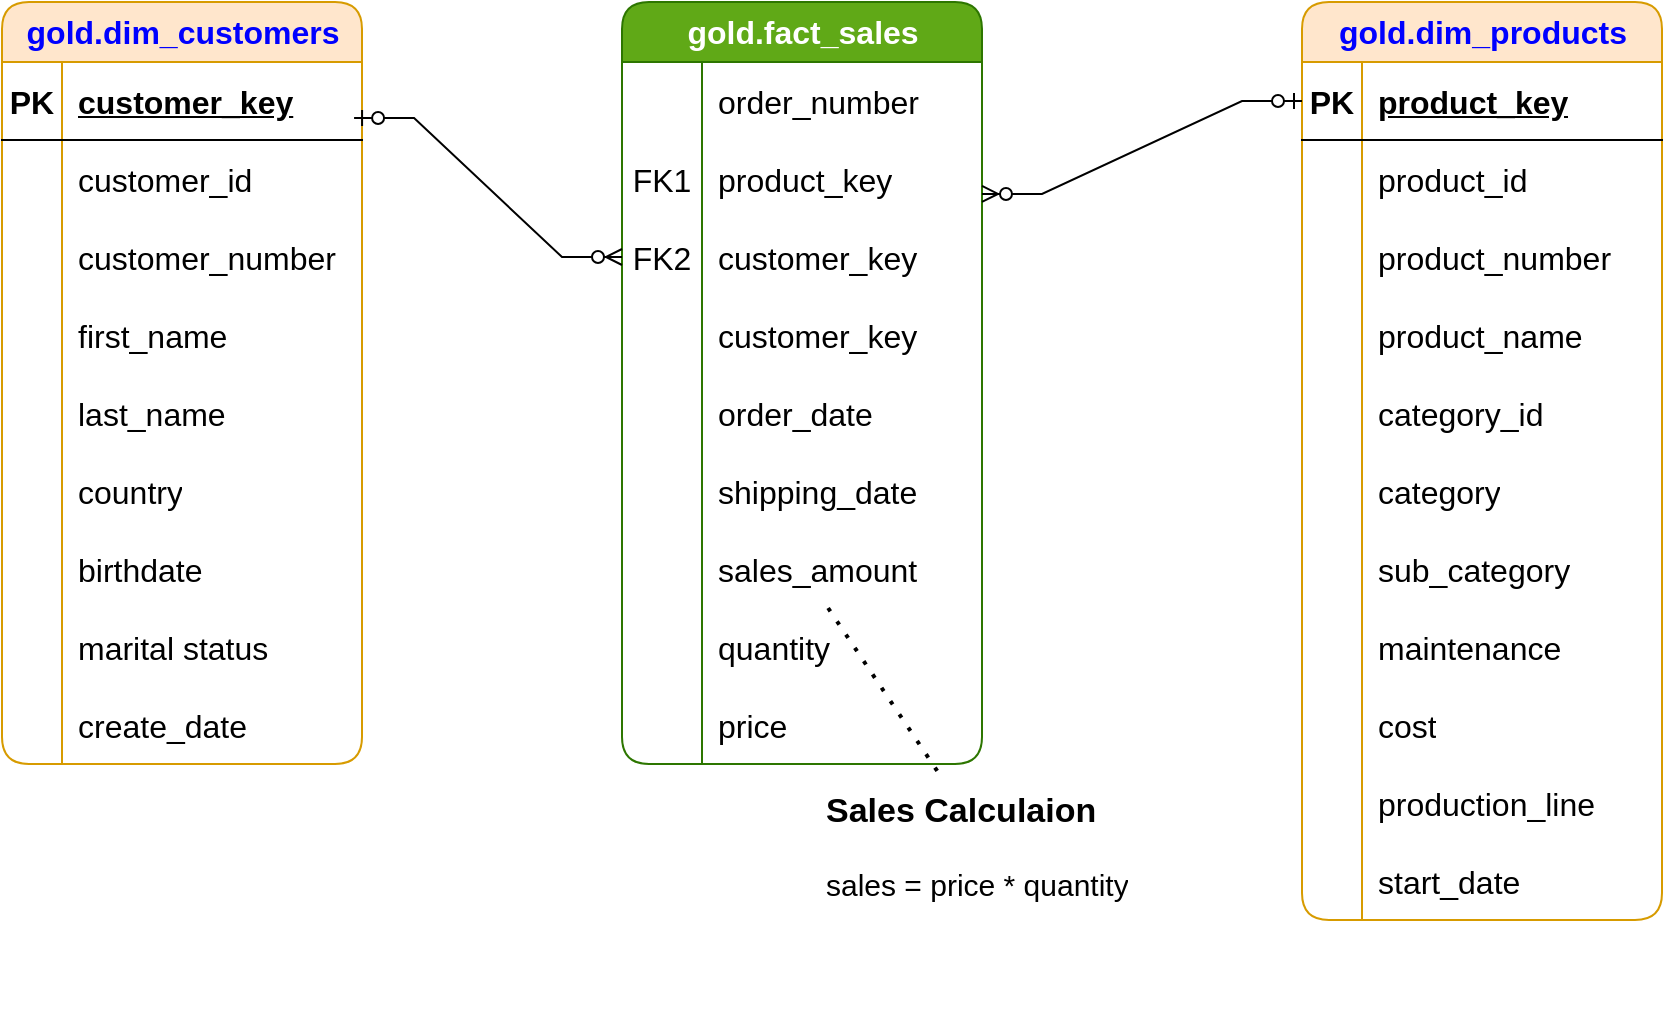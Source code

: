 <mxfile version="24.7.17">
  <diagram name="Page-1" id="Z0a0wZlxuQmyk2_ezJnD">
    <mxGraphModel dx="864" dy="482" grid="1" gridSize="10" guides="1" tooltips="1" connect="1" arrows="1" fold="1" page="1" pageScale="1" pageWidth="1169" pageHeight="827" math="0" shadow="0">
      <root>
        <mxCell id="0" />
        <mxCell id="1" parent="0" />
        <mxCell id="tkZwfNP_b2C0_n41fEuX-5" value="gold.dim_customers" style="shape=table;startSize=30;container=1;collapsible=1;childLayout=tableLayout;fixedRows=1;rowLines=0;fontStyle=1;align=center;resizeLast=1;html=1;rounded=1;fillColor=#ffe6cc;strokeColor=#d79b00;fontSize=16;fontColor=#0000FF;" vertex="1" parent="1">
          <mxGeometry x="60" y="33" width="180" height="381" as="geometry" />
        </mxCell>
        <mxCell id="tkZwfNP_b2C0_n41fEuX-6" value="" style="shape=tableRow;horizontal=0;startSize=0;swimlaneHead=0;swimlaneBody=0;fillColor=none;collapsible=0;dropTarget=0;points=[[0,0.5],[1,0.5]];portConstraint=eastwest;top=0;left=0;right=0;bottom=1;fontSize=16;" vertex="1" parent="tkZwfNP_b2C0_n41fEuX-5">
          <mxGeometry y="30" width="180" height="39" as="geometry" />
        </mxCell>
        <mxCell id="tkZwfNP_b2C0_n41fEuX-7" value="PK" style="shape=partialRectangle;connectable=0;fillColor=none;top=0;left=0;bottom=0;right=0;fontStyle=1;overflow=hidden;whiteSpace=wrap;html=1;fontSize=16;" vertex="1" parent="tkZwfNP_b2C0_n41fEuX-6">
          <mxGeometry width="30" height="39" as="geometry">
            <mxRectangle width="30" height="39" as="alternateBounds" />
          </mxGeometry>
        </mxCell>
        <mxCell id="tkZwfNP_b2C0_n41fEuX-8" value="customer_key" style="shape=partialRectangle;connectable=0;fillColor=none;top=0;left=0;bottom=0;right=0;align=left;spacingLeft=6;fontStyle=5;overflow=hidden;whiteSpace=wrap;html=1;fontSize=16;" vertex="1" parent="tkZwfNP_b2C0_n41fEuX-6">
          <mxGeometry x="30" width="150" height="39" as="geometry">
            <mxRectangle width="150" height="39" as="alternateBounds" />
          </mxGeometry>
        </mxCell>
        <mxCell id="tkZwfNP_b2C0_n41fEuX-9" value="" style="shape=tableRow;horizontal=0;startSize=0;swimlaneHead=0;swimlaneBody=0;fillColor=none;collapsible=0;dropTarget=0;points=[[0,0.5],[1,0.5]];portConstraint=eastwest;top=0;left=0;right=0;bottom=0;fontSize=16;" vertex="1" parent="tkZwfNP_b2C0_n41fEuX-5">
          <mxGeometry y="69" width="180" height="39" as="geometry" />
        </mxCell>
        <mxCell id="tkZwfNP_b2C0_n41fEuX-10" value="" style="shape=partialRectangle;connectable=0;fillColor=none;top=0;left=0;bottom=0;right=0;editable=1;overflow=hidden;whiteSpace=wrap;html=1;fontSize=16;" vertex="1" parent="tkZwfNP_b2C0_n41fEuX-9">
          <mxGeometry width="30" height="39" as="geometry">
            <mxRectangle width="30" height="39" as="alternateBounds" />
          </mxGeometry>
        </mxCell>
        <mxCell id="tkZwfNP_b2C0_n41fEuX-11" value="customer_id" style="shape=partialRectangle;connectable=0;fillColor=none;top=0;left=0;bottom=0;right=0;align=left;spacingLeft=6;overflow=hidden;whiteSpace=wrap;html=1;fontSize=16;" vertex="1" parent="tkZwfNP_b2C0_n41fEuX-9">
          <mxGeometry x="30" width="150" height="39" as="geometry">
            <mxRectangle width="150" height="39" as="alternateBounds" />
          </mxGeometry>
        </mxCell>
        <mxCell id="tkZwfNP_b2C0_n41fEuX-12" value="" style="shape=tableRow;horizontal=0;startSize=0;swimlaneHead=0;swimlaneBody=0;fillColor=none;collapsible=0;dropTarget=0;points=[[0,0.5],[1,0.5]];portConstraint=eastwest;top=0;left=0;right=0;bottom=0;fontSize=16;" vertex="1" parent="tkZwfNP_b2C0_n41fEuX-5">
          <mxGeometry y="108" width="180" height="39" as="geometry" />
        </mxCell>
        <mxCell id="tkZwfNP_b2C0_n41fEuX-13" value="" style="shape=partialRectangle;connectable=0;fillColor=none;top=0;left=0;bottom=0;right=0;editable=1;overflow=hidden;whiteSpace=wrap;html=1;fontSize=16;" vertex="1" parent="tkZwfNP_b2C0_n41fEuX-12">
          <mxGeometry width="30" height="39" as="geometry">
            <mxRectangle width="30" height="39" as="alternateBounds" />
          </mxGeometry>
        </mxCell>
        <mxCell id="tkZwfNP_b2C0_n41fEuX-14" value="customer_number" style="shape=partialRectangle;connectable=0;fillColor=none;top=0;left=0;bottom=0;right=0;align=left;spacingLeft=6;overflow=hidden;whiteSpace=wrap;html=1;fontSize=16;" vertex="1" parent="tkZwfNP_b2C0_n41fEuX-12">
          <mxGeometry x="30" width="150" height="39" as="geometry">
            <mxRectangle width="150" height="39" as="alternateBounds" />
          </mxGeometry>
        </mxCell>
        <mxCell id="tkZwfNP_b2C0_n41fEuX-15" value="" style="shape=tableRow;horizontal=0;startSize=0;swimlaneHead=0;swimlaneBody=0;fillColor=none;collapsible=0;dropTarget=0;points=[[0,0.5],[1,0.5]];portConstraint=eastwest;top=0;left=0;right=0;bottom=0;fontSize=16;" vertex="1" parent="tkZwfNP_b2C0_n41fEuX-5">
          <mxGeometry y="147" width="180" height="39" as="geometry" />
        </mxCell>
        <mxCell id="tkZwfNP_b2C0_n41fEuX-16" value="" style="shape=partialRectangle;connectable=0;fillColor=none;top=0;left=0;bottom=0;right=0;editable=1;overflow=hidden;whiteSpace=wrap;html=1;fontSize=16;" vertex="1" parent="tkZwfNP_b2C0_n41fEuX-15">
          <mxGeometry width="30" height="39" as="geometry">
            <mxRectangle width="30" height="39" as="alternateBounds" />
          </mxGeometry>
        </mxCell>
        <mxCell id="tkZwfNP_b2C0_n41fEuX-17" value="first_name" style="shape=partialRectangle;connectable=0;fillColor=none;top=0;left=0;bottom=0;right=0;align=left;spacingLeft=6;overflow=hidden;whiteSpace=wrap;html=1;fontSize=16;" vertex="1" parent="tkZwfNP_b2C0_n41fEuX-15">
          <mxGeometry x="30" width="150" height="39" as="geometry">
            <mxRectangle width="150" height="39" as="alternateBounds" />
          </mxGeometry>
        </mxCell>
        <mxCell id="tkZwfNP_b2C0_n41fEuX-18" value="" style="shape=tableRow;horizontal=0;startSize=0;swimlaneHead=0;swimlaneBody=0;fillColor=none;collapsible=0;dropTarget=0;points=[[0,0.5],[1,0.5]];portConstraint=eastwest;top=0;left=0;right=0;bottom=0;fontSize=16;" vertex="1" parent="tkZwfNP_b2C0_n41fEuX-5">
          <mxGeometry y="186" width="180" height="39" as="geometry" />
        </mxCell>
        <mxCell id="tkZwfNP_b2C0_n41fEuX-19" value="" style="shape=partialRectangle;connectable=0;fillColor=none;top=0;left=0;bottom=0;right=0;editable=1;overflow=hidden;whiteSpace=wrap;html=1;fontSize=16;" vertex="1" parent="tkZwfNP_b2C0_n41fEuX-18">
          <mxGeometry width="30" height="39" as="geometry">
            <mxRectangle width="30" height="39" as="alternateBounds" />
          </mxGeometry>
        </mxCell>
        <mxCell id="tkZwfNP_b2C0_n41fEuX-20" value="last_name" style="shape=partialRectangle;connectable=0;fillColor=none;top=0;left=0;bottom=0;right=0;align=left;spacingLeft=6;overflow=hidden;whiteSpace=wrap;html=1;fontSize=16;" vertex="1" parent="tkZwfNP_b2C0_n41fEuX-18">
          <mxGeometry x="30" width="150" height="39" as="geometry">
            <mxRectangle width="150" height="39" as="alternateBounds" />
          </mxGeometry>
        </mxCell>
        <mxCell id="tkZwfNP_b2C0_n41fEuX-21" value="" style="shape=tableRow;horizontal=0;startSize=0;swimlaneHead=0;swimlaneBody=0;fillColor=none;collapsible=0;dropTarget=0;points=[[0,0.5],[1,0.5]];portConstraint=eastwest;top=0;left=0;right=0;bottom=0;fontSize=16;" vertex="1" parent="tkZwfNP_b2C0_n41fEuX-5">
          <mxGeometry y="225" width="180" height="39" as="geometry" />
        </mxCell>
        <mxCell id="tkZwfNP_b2C0_n41fEuX-22" value="" style="shape=partialRectangle;connectable=0;fillColor=none;top=0;left=0;bottom=0;right=0;editable=1;overflow=hidden;whiteSpace=wrap;html=1;fontSize=16;" vertex="1" parent="tkZwfNP_b2C0_n41fEuX-21">
          <mxGeometry width="30" height="39" as="geometry">
            <mxRectangle width="30" height="39" as="alternateBounds" />
          </mxGeometry>
        </mxCell>
        <mxCell id="tkZwfNP_b2C0_n41fEuX-23" value="country" style="shape=partialRectangle;connectable=0;fillColor=none;top=0;left=0;bottom=0;right=0;align=left;spacingLeft=6;overflow=hidden;whiteSpace=wrap;html=1;fontSize=16;" vertex="1" parent="tkZwfNP_b2C0_n41fEuX-21">
          <mxGeometry x="30" width="150" height="39" as="geometry">
            <mxRectangle width="150" height="39" as="alternateBounds" />
          </mxGeometry>
        </mxCell>
        <mxCell id="tkZwfNP_b2C0_n41fEuX-24" value="" style="shape=tableRow;horizontal=0;startSize=0;swimlaneHead=0;swimlaneBody=0;fillColor=none;collapsible=0;dropTarget=0;points=[[0,0.5],[1,0.5]];portConstraint=eastwest;top=0;left=0;right=0;bottom=0;fontSize=16;" vertex="1" parent="tkZwfNP_b2C0_n41fEuX-5">
          <mxGeometry y="264" width="180" height="39" as="geometry" />
        </mxCell>
        <mxCell id="tkZwfNP_b2C0_n41fEuX-25" value="" style="shape=partialRectangle;connectable=0;fillColor=none;top=0;left=0;bottom=0;right=0;editable=1;overflow=hidden;whiteSpace=wrap;html=1;fontSize=16;" vertex="1" parent="tkZwfNP_b2C0_n41fEuX-24">
          <mxGeometry width="30" height="39" as="geometry">
            <mxRectangle width="30" height="39" as="alternateBounds" />
          </mxGeometry>
        </mxCell>
        <mxCell id="tkZwfNP_b2C0_n41fEuX-26" value="birthdate" style="shape=partialRectangle;connectable=0;fillColor=none;top=0;left=0;bottom=0;right=0;align=left;spacingLeft=6;overflow=hidden;whiteSpace=wrap;html=1;fontSize=16;" vertex="1" parent="tkZwfNP_b2C0_n41fEuX-24">
          <mxGeometry x="30" width="150" height="39" as="geometry">
            <mxRectangle width="150" height="39" as="alternateBounds" />
          </mxGeometry>
        </mxCell>
        <mxCell id="tkZwfNP_b2C0_n41fEuX-27" value="" style="shape=tableRow;horizontal=0;startSize=0;swimlaneHead=0;swimlaneBody=0;fillColor=none;collapsible=0;dropTarget=0;points=[[0,0.5],[1,0.5]];portConstraint=eastwest;top=0;left=0;right=0;bottom=0;fontSize=16;" vertex="1" parent="tkZwfNP_b2C0_n41fEuX-5">
          <mxGeometry y="303" width="180" height="39" as="geometry" />
        </mxCell>
        <mxCell id="tkZwfNP_b2C0_n41fEuX-28" value="" style="shape=partialRectangle;connectable=0;fillColor=none;top=0;left=0;bottom=0;right=0;editable=1;overflow=hidden;whiteSpace=wrap;html=1;fontSize=16;" vertex="1" parent="tkZwfNP_b2C0_n41fEuX-27">
          <mxGeometry width="30" height="39" as="geometry">
            <mxRectangle width="30" height="39" as="alternateBounds" />
          </mxGeometry>
        </mxCell>
        <mxCell id="tkZwfNP_b2C0_n41fEuX-29" value="marital status" style="shape=partialRectangle;connectable=0;fillColor=none;top=0;left=0;bottom=0;right=0;align=left;spacingLeft=6;overflow=hidden;whiteSpace=wrap;html=1;fontSize=16;" vertex="1" parent="tkZwfNP_b2C0_n41fEuX-27">
          <mxGeometry x="30" width="150" height="39" as="geometry">
            <mxRectangle width="150" height="39" as="alternateBounds" />
          </mxGeometry>
        </mxCell>
        <mxCell id="tkZwfNP_b2C0_n41fEuX-30" value="" style="shape=tableRow;horizontal=0;startSize=0;swimlaneHead=0;swimlaneBody=0;fillColor=none;collapsible=0;dropTarget=0;points=[[0,0.5],[1,0.5]];portConstraint=eastwest;top=0;left=0;right=0;bottom=0;fontSize=16;" vertex="1" parent="tkZwfNP_b2C0_n41fEuX-5">
          <mxGeometry y="342" width="180" height="39" as="geometry" />
        </mxCell>
        <mxCell id="tkZwfNP_b2C0_n41fEuX-31" value="" style="shape=partialRectangle;connectable=0;fillColor=none;top=0;left=0;bottom=0;right=0;editable=1;overflow=hidden;whiteSpace=wrap;html=1;fontSize=16;" vertex="1" parent="tkZwfNP_b2C0_n41fEuX-30">
          <mxGeometry width="30" height="39" as="geometry">
            <mxRectangle width="30" height="39" as="alternateBounds" />
          </mxGeometry>
        </mxCell>
        <mxCell id="tkZwfNP_b2C0_n41fEuX-32" value="create_date" style="shape=partialRectangle;connectable=0;fillColor=none;top=0;left=0;bottom=0;right=0;align=left;spacingLeft=6;overflow=hidden;whiteSpace=wrap;html=1;fontSize=16;" vertex="1" parent="tkZwfNP_b2C0_n41fEuX-30">
          <mxGeometry x="30" width="150" height="39" as="geometry">
            <mxRectangle width="150" height="39" as="alternateBounds" />
          </mxGeometry>
        </mxCell>
        <mxCell id="tkZwfNP_b2C0_n41fEuX-33" value="gold.dim_products" style="shape=table;startSize=30;container=1;collapsible=1;childLayout=tableLayout;fixedRows=1;rowLines=0;fontStyle=1;align=center;resizeLast=1;html=1;rounded=1;fillColor=#ffe6cc;strokeColor=#d79b00;fontSize=16;fontColor=#0000FF;" vertex="1" parent="1">
          <mxGeometry x="710" y="33" width="180" height="459" as="geometry" />
        </mxCell>
        <mxCell id="tkZwfNP_b2C0_n41fEuX-34" value="" style="shape=tableRow;horizontal=0;startSize=0;swimlaneHead=0;swimlaneBody=0;fillColor=none;collapsible=0;dropTarget=0;points=[[0,0.5],[1,0.5]];portConstraint=eastwest;top=0;left=0;right=0;bottom=1;fontSize=16;" vertex="1" parent="tkZwfNP_b2C0_n41fEuX-33">
          <mxGeometry y="30" width="180" height="39" as="geometry" />
        </mxCell>
        <mxCell id="tkZwfNP_b2C0_n41fEuX-35" value="PK" style="shape=partialRectangle;connectable=0;fillColor=none;top=0;left=0;bottom=0;right=0;fontStyle=1;overflow=hidden;whiteSpace=wrap;html=1;fontSize=16;" vertex="1" parent="tkZwfNP_b2C0_n41fEuX-34">
          <mxGeometry width="30" height="39" as="geometry">
            <mxRectangle width="30" height="39" as="alternateBounds" />
          </mxGeometry>
        </mxCell>
        <mxCell id="tkZwfNP_b2C0_n41fEuX-36" value="product_key" style="shape=partialRectangle;connectable=0;fillColor=none;top=0;left=0;bottom=0;right=0;align=left;spacingLeft=6;fontStyle=5;overflow=hidden;whiteSpace=wrap;html=1;fontSize=16;" vertex="1" parent="tkZwfNP_b2C0_n41fEuX-34">
          <mxGeometry x="30" width="150" height="39" as="geometry">
            <mxRectangle width="150" height="39" as="alternateBounds" />
          </mxGeometry>
        </mxCell>
        <mxCell id="tkZwfNP_b2C0_n41fEuX-37" value="" style="shape=tableRow;horizontal=0;startSize=0;swimlaneHead=0;swimlaneBody=0;fillColor=none;collapsible=0;dropTarget=0;points=[[0,0.5],[1,0.5]];portConstraint=eastwest;top=0;left=0;right=0;bottom=0;fontSize=16;" vertex="1" parent="tkZwfNP_b2C0_n41fEuX-33">
          <mxGeometry y="69" width="180" height="39" as="geometry" />
        </mxCell>
        <mxCell id="tkZwfNP_b2C0_n41fEuX-38" value="" style="shape=partialRectangle;connectable=0;fillColor=none;top=0;left=0;bottom=0;right=0;editable=1;overflow=hidden;whiteSpace=wrap;html=1;fontSize=16;" vertex="1" parent="tkZwfNP_b2C0_n41fEuX-37">
          <mxGeometry width="30" height="39" as="geometry">
            <mxRectangle width="30" height="39" as="alternateBounds" />
          </mxGeometry>
        </mxCell>
        <mxCell id="tkZwfNP_b2C0_n41fEuX-39" value="product_id" style="shape=partialRectangle;connectable=0;fillColor=none;top=0;left=0;bottom=0;right=0;align=left;spacingLeft=6;overflow=hidden;whiteSpace=wrap;html=1;fontSize=16;" vertex="1" parent="tkZwfNP_b2C0_n41fEuX-37">
          <mxGeometry x="30" width="150" height="39" as="geometry">
            <mxRectangle width="150" height="39" as="alternateBounds" />
          </mxGeometry>
        </mxCell>
        <mxCell id="tkZwfNP_b2C0_n41fEuX-40" value="" style="shape=tableRow;horizontal=0;startSize=0;swimlaneHead=0;swimlaneBody=0;fillColor=none;collapsible=0;dropTarget=0;points=[[0,0.5],[1,0.5]];portConstraint=eastwest;top=0;left=0;right=0;bottom=0;fontSize=16;" vertex="1" parent="tkZwfNP_b2C0_n41fEuX-33">
          <mxGeometry y="108" width="180" height="39" as="geometry" />
        </mxCell>
        <mxCell id="tkZwfNP_b2C0_n41fEuX-41" value="" style="shape=partialRectangle;connectable=0;fillColor=none;top=0;left=0;bottom=0;right=0;editable=1;overflow=hidden;whiteSpace=wrap;html=1;fontSize=16;" vertex="1" parent="tkZwfNP_b2C0_n41fEuX-40">
          <mxGeometry width="30" height="39" as="geometry">
            <mxRectangle width="30" height="39" as="alternateBounds" />
          </mxGeometry>
        </mxCell>
        <mxCell id="tkZwfNP_b2C0_n41fEuX-42" value="product_number" style="shape=partialRectangle;connectable=0;fillColor=none;top=0;left=0;bottom=0;right=0;align=left;spacingLeft=6;overflow=hidden;whiteSpace=wrap;html=1;fontSize=16;" vertex="1" parent="tkZwfNP_b2C0_n41fEuX-40">
          <mxGeometry x="30" width="150" height="39" as="geometry">
            <mxRectangle width="150" height="39" as="alternateBounds" />
          </mxGeometry>
        </mxCell>
        <mxCell id="tkZwfNP_b2C0_n41fEuX-43" value="" style="shape=tableRow;horizontal=0;startSize=0;swimlaneHead=0;swimlaneBody=0;fillColor=none;collapsible=0;dropTarget=0;points=[[0,0.5],[1,0.5]];portConstraint=eastwest;top=0;left=0;right=0;bottom=0;fontSize=16;" vertex="1" parent="tkZwfNP_b2C0_n41fEuX-33">
          <mxGeometry y="147" width="180" height="39" as="geometry" />
        </mxCell>
        <mxCell id="tkZwfNP_b2C0_n41fEuX-44" value="" style="shape=partialRectangle;connectable=0;fillColor=none;top=0;left=0;bottom=0;right=0;editable=1;overflow=hidden;whiteSpace=wrap;html=1;fontSize=16;" vertex="1" parent="tkZwfNP_b2C0_n41fEuX-43">
          <mxGeometry width="30" height="39" as="geometry">
            <mxRectangle width="30" height="39" as="alternateBounds" />
          </mxGeometry>
        </mxCell>
        <mxCell id="tkZwfNP_b2C0_n41fEuX-45" value="product_name" style="shape=partialRectangle;connectable=0;fillColor=none;top=0;left=0;bottom=0;right=0;align=left;spacingLeft=6;overflow=hidden;whiteSpace=wrap;html=1;fontSize=16;" vertex="1" parent="tkZwfNP_b2C0_n41fEuX-43">
          <mxGeometry x="30" width="150" height="39" as="geometry">
            <mxRectangle width="150" height="39" as="alternateBounds" />
          </mxGeometry>
        </mxCell>
        <mxCell id="tkZwfNP_b2C0_n41fEuX-46" value="" style="shape=tableRow;horizontal=0;startSize=0;swimlaneHead=0;swimlaneBody=0;fillColor=none;collapsible=0;dropTarget=0;points=[[0,0.5],[1,0.5]];portConstraint=eastwest;top=0;left=0;right=0;bottom=0;fontSize=16;" vertex="1" parent="tkZwfNP_b2C0_n41fEuX-33">
          <mxGeometry y="186" width="180" height="39" as="geometry" />
        </mxCell>
        <mxCell id="tkZwfNP_b2C0_n41fEuX-47" value="" style="shape=partialRectangle;connectable=0;fillColor=none;top=0;left=0;bottom=0;right=0;editable=1;overflow=hidden;whiteSpace=wrap;html=1;fontSize=16;" vertex="1" parent="tkZwfNP_b2C0_n41fEuX-46">
          <mxGeometry width="30" height="39" as="geometry">
            <mxRectangle width="30" height="39" as="alternateBounds" />
          </mxGeometry>
        </mxCell>
        <mxCell id="tkZwfNP_b2C0_n41fEuX-48" value="category_id" style="shape=partialRectangle;connectable=0;fillColor=none;top=0;left=0;bottom=0;right=0;align=left;spacingLeft=6;overflow=hidden;whiteSpace=wrap;html=1;fontSize=16;" vertex="1" parent="tkZwfNP_b2C0_n41fEuX-46">
          <mxGeometry x="30" width="150" height="39" as="geometry">
            <mxRectangle width="150" height="39" as="alternateBounds" />
          </mxGeometry>
        </mxCell>
        <mxCell id="tkZwfNP_b2C0_n41fEuX-49" value="" style="shape=tableRow;horizontal=0;startSize=0;swimlaneHead=0;swimlaneBody=0;fillColor=none;collapsible=0;dropTarget=0;points=[[0,0.5],[1,0.5]];portConstraint=eastwest;top=0;left=0;right=0;bottom=0;fontSize=16;" vertex="1" parent="tkZwfNP_b2C0_n41fEuX-33">
          <mxGeometry y="225" width="180" height="39" as="geometry" />
        </mxCell>
        <mxCell id="tkZwfNP_b2C0_n41fEuX-50" value="" style="shape=partialRectangle;connectable=0;fillColor=none;top=0;left=0;bottom=0;right=0;editable=1;overflow=hidden;whiteSpace=wrap;html=1;fontSize=16;" vertex="1" parent="tkZwfNP_b2C0_n41fEuX-49">
          <mxGeometry width="30" height="39" as="geometry">
            <mxRectangle width="30" height="39" as="alternateBounds" />
          </mxGeometry>
        </mxCell>
        <mxCell id="tkZwfNP_b2C0_n41fEuX-51" value="category" style="shape=partialRectangle;connectable=0;fillColor=none;top=0;left=0;bottom=0;right=0;align=left;spacingLeft=6;overflow=hidden;whiteSpace=wrap;html=1;fontSize=16;" vertex="1" parent="tkZwfNP_b2C0_n41fEuX-49">
          <mxGeometry x="30" width="150" height="39" as="geometry">
            <mxRectangle width="150" height="39" as="alternateBounds" />
          </mxGeometry>
        </mxCell>
        <mxCell id="tkZwfNP_b2C0_n41fEuX-52" value="" style="shape=tableRow;horizontal=0;startSize=0;swimlaneHead=0;swimlaneBody=0;fillColor=none;collapsible=0;dropTarget=0;points=[[0,0.5],[1,0.5]];portConstraint=eastwest;top=0;left=0;right=0;bottom=0;fontSize=16;" vertex="1" parent="tkZwfNP_b2C0_n41fEuX-33">
          <mxGeometry y="264" width="180" height="39" as="geometry" />
        </mxCell>
        <mxCell id="tkZwfNP_b2C0_n41fEuX-53" value="" style="shape=partialRectangle;connectable=0;fillColor=none;top=0;left=0;bottom=0;right=0;editable=1;overflow=hidden;whiteSpace=wrap;html=1;fontSize=16;" vertex="1" parent="tkZwfNP_b2C0_n41fEuX-52">
          <mxGeometry width="30" height="39" as="geometry">
            <mxRectangle width="30" height="39" as="alternateBounds" />
          </mxGeometry>
        </mxCell>
        <mxCell id="tkZwfNP_b2C0_n41fEuX-54" value="sub_category" style="shape=partialRectangle;connectable=0;fillColor=none;top=0;left=0;bottom=0;right=0;align=left;spacingLeft=6;overflow=hidden;whiteSpace=wrap;html=1;fontSize=16;" vertex="1" parent="tkZwfNP_b2C0_n41fEuX-52">
          <mxGeometry x="30" width="150" height="39" as="geometry">
            <mxRectangle width="150" height="39" as="alternateBounds" />
          </mxGeometry>
        </mxCell>
        <mxCell id="tkZwfNP_b2C0_n41fEuX-55" value="" style="shape=tableRow;horizontal=0;startSize=0;swimlaneHead=0;swimlaneBody=0;fillColor=none;collapsible=0;dropTarget=0;points=[[0,0.5],[1,0.5]];portConstraint=eastwest;top=0;left=0;right=0;bottom=0;fontSize=16;" vertex="1" parent="tkZwfNP_b2C0_n41fEuX-33">
          <mxGeometry y="303" width="180" height="39" as="geometry" />
        </mxCell>
        <mxCell id="tkZwfNP_b2C0_n41fEuX-56" value="" style="shape=partialRectangle;connectable=0;fillColor=none;top=0;left=0;bottom=0;right=0;editable=1;overflow=hidden;whiteSpace=wrap;html=1;fontSize=16;" vertex="1" parent="tkZwfNP_b2C0_n41fEuX-55">
          <mxGeometry width="30" height="39" as="geometry">
            <mxRectangle width="30" height="39" as="alternateBounds" />
          </mxGeometry>
        </mxCell>
        <mxCell id="tkZwfNP_b2C0_n41fEuX-57" value="maintenance" style="shape=partialRectangle;connectable=0;fillColor=none;top=0;left=0;bottom=0;right=0;align=left;spacingLeft=6;overflow=hidden;whiteSpace=wrap;html=1;fontSize=16;" vertex="1" parent="tkZwfNP_b2C0_n41fEuX-55">
          <mxGeometry x="30" width="150" height="39" as="geometry">
            <mxRectangle width="150" height="39" as="alternateBounds" />
          </mxGeometry>
        </mxCell>
        <mxCell id="tkZwfNP_b2C0_n41fEuX-58" value="" style="shape=tableRow;horizontal=0;startSize=0;swimlaneHead=0;swimlaneBody=0;fillColor=none;collapsible=0;dropTarget=0;points=[[0,0.5],[1,0.5]];portConstraint=eastwest;top=0;left=0;right=0;bottom=0;fontSize=16;" vertex="1" parent="tkZwfNP_b2C0_n41fEuX-33">
          <mxGeometry y="342" width="180" height="39" as="geometry" />
        </mxCell>
        <mxCell id="tkZwfNP_b2C0_n41fEuX-59" value="" style="shape=partialRectangle;connectable=0;fillColor=none;top=0;left=0;bottom=0;right=0;editable=1;overflow=hidden;whiteSpace=wrap;html=1;fontSize=16;" vertex="1" parent="tkZwfNP_b2C0_n41fEuX-58">
          <mxGeometry width="30" height="39" as="geometry">
            <mxRectangle width="30" height="39" as="alternateBounds" />
          </mxGeometry>
        </mxCell>
        <mxCell id="tkZwfNP_b2C0_n41fEuX-60" value="cost" style="shape=partialRectangle;connectable=0;fillColor=none;top=0;left=0;bottom=0;right=0;align=left;spacingLeft=6;overflow=hidden;whiteSpace=wrap;html=1;fontSize=16;" vertex="1" parent="tkZwfNP_b2C0_n41fEuX-58">
          <mxGeometry x="30" width="150" height="39" as="geometry">
            <mxRectangle width="150" height="39" as="alternateBounds" />
          </mxGeometry>
        </mxCell>
        <mxCell id="tkZwfNP_b2C0_n41fEuX-61" value="" style="shape=tableRow;horizontal=0;startSize=0;swimlaneHead=0;swimlaneBody=0;fillColor=none;collapsible=0;dropTarget=0;points=[[0,0.5],[1,0.5]];portConstraint=eastwest;top=0;left=0;right=0;bottom=0;fontSize=16;" vertex="1" parent="tkZwfNP_b2C0_n41fEuX-33">
          <mxGeometry y="381" width="180" height="39" as="geometry" />
        </mxCell>
        <mxCell id="tkZwfNP_b2C0_n41fEuX-62" value="" style="shape=partialRectangle;connectable=0;fillColor=none;top=0;left=0;bottom=0;right=0;editable=1;overflow=hidden;whiteSpace=wrap;html=1;fontSize=16;" vertex="1" parent="tkZwfNP_b2C0_n41fEuX-61">
          <mxGeometry width="30" height="39" as="geometry">
            <mxRectangle width="30" height="39" as="alternateBounds" />
          </mxGeometry>
        </mxCell>
        <mxCell id="tkZwfNP_b2C0_n41fEuX-63" value="production_line" style="shape=partialRectangle;connectable=0;fillColor=none;top=0;left=0;bottom=0;right=0;align=left;spacingLeft=6;overflow=hidden;whiteSpace=wrap;html=1;fontSize=16;" vertex="1" parent="tkZwfNP_b2C0_n41fEuX-61">
          <mxGeometry x="30" width="150" height="39" as="geometry">
            <mxRectangle width="150" height="39" as="alternateBounds" />
          </mxGeometry>
        </mxCell>
        <mxCell id="tkZwfNP_b2C0_n41fEuX-64" value="" style="shape=tableRow;horizontal=0;startSize=0;swimlaneHead=0;swimlaneBody=0;fillColor=none;collapsible=0;dropTarget=0;points=[[0,0.5],[1,0.5]];portConstraint=eastwest;top=0;left=0;right=0;bottom=0;fontSize=16;" vertex="1" parent="tkZwfNP_b2C0_n41fEuX-33">
          <mxGeometry y="420" width="180" height="39" as="geometry" />
        </mxCell>
        <mxCell id="tkZwfNP_b2C0_n41fEuX-65" value="" style="shape=partialRectangle;connectable=0;fillColor=none;top=0;left=0;bottom=0;right=0;editable=1;overflow=hidden;whiteSpace=wrap;html=1;fontSize=16;" vertex="1" parent="tkZwfNP_b2C0_n41fEuX-64">
          <mxGeometry width="30" height="39" as="geometry">
            <mxRectangle width="30" height="39" as="alternateBounds" />
          </mxGeometry>
        </mxCell>
        <mxCell id="tkZwfNP_b2C0_n41fEuX-66" value="start_date" style="shape=partialRectangle;connectable=0;fillColor=none;top=0;left=0;bottom=0;right=0;align=left;spacingLeft=6;overflow=hidden;whiteSpace=wrap;html=1;fontSize=16;" vertex="1" parent="tkZwfNP_b2C0_n41fEuX-64">
          <mxGeometry x="30" width="150" height="39" as="geometry">
            <mxRectangle width="150" height="39" as="alternateBounds" />
          </mxGeometry>
        </mxCell>
        <mxCell id="tkZwfNP_b2C0_n41fEuX-67" value="gold.fact_sales" style="shape=table;startSize=30;container=1;collapsible=1;childLayout=tableLayout;fixedRows=1;rowLines=0;fontStyle=1;align=center;resizeLast=1;html=1;rounded=1;fillColor=#60a917;strokeColor=#2D7600;fontSize=16;fontColor=#ffffff;" vertex="1" parent="1">
          <mxGeometry x="370" y="33" width="180" height="381" as="geometry" />
        </mxCell>
        <mxCell id="tkZwfNP_b2C0_n41fEuX-71" value="" style="shape=tableRow;horizontal=0;startSize=0;swimlaneHead=0;swimlaneBody=0;fillColor=none;collapsible=0;dropTarget=0;points=[[0,0.5],[1,0.5]];portConstraint=eastwest;top=0;left=0;right=0;bottom=0;fontSize=16;strokeColor=#b85450;" vertex="1" parent="tkZwfNP_b2C0_n41fEuX-67">
          <mxGeometry y="30" width="180" height="39" as="geometry" />
        </mxCell>
        <mxCell id="tkZwfNP_b2C0_n41fEuX-72" value="" style="shape=partialRectangle;connectable=0;fillColor=none;top=0;left=0;bottom=0;right=0;editable=1;overflow=hidden;whiteSpace=wrap;html=1;fontSize=16;strokeColor=#b85450;" vertex="1" parent="tkZwfNP_b2C0_n41fEuX-71">
          <mxGeometry width="40" height="39" as="geometry">
            <mxRectangle width="40" height="39" as="alternateBounds" />
          </mxGeometry>
        </mxCell>
        <mxCell id="tkZwfNP_b2C0_n41fEuX-73" value="order_number" style="shape=partialRectangle;connectable=0;fillColor=none;top=0;left=0;bottom=0;right=0;align=left;spacingLeft=6;overflow=hidden;whiteSpace=wrap;html=1;fontSize=16;strokeColor=#b85450;" vertex="1" parent="tkZwfNP_b2C0_n41fEuX-71">
          <mxGeometry x="40" width="140" height="39" as="geometry">
            <mxRectangle width="140" height="39" as="alternateBounds" />
          </mxGeometry>
        </mxCell>
        <mxCell id="tkZwfNP_b2C0_n41fEuX-74" value="" style="shape=tableRow;horizontal=0;startSize=0;swimlaneHead=0;swimlaneBody=0;fillColor=none;collapsible=0;dropTarget=0;points=[[0,0.5],[1,0.5]];portConstraint=eastwest;top=0;left=0;right=0;bottom=0;fontSize=16;strokeColor=#b85450;" vertex="1" parent="tkZwfNP_b2C0_n41fEuX-67">
          <mxGeometry y="69" width="180" height="39" as="geometry" />
        </mxCell>
        <mxCell id="tkZwfNP_b2C0_n41fEuX-75" value="FK1" style="shape=partialRectangle;connectable=0;fillColor=none;top=0;left=0;bottom=0;right=0;editable=1;overflow=hidden;whiteSpace=wrap;html=1;fontSize=16;strokeColor=#b85450;" vertex="1" parent="tkZwfNP_b2C0_n41fEuX-74">
          <mxGeometry width="40" height="39" as="geometry">
            <mxRectangle width="40" height="39" as="alternateBounds" />
          </mxGeometry>
        </mxCell>
        <mxCell id="tkZwfNP_b2C0_n41fEuX-76" value="product_key" style="shape=partialRectangle;connectable=0;fillColor=none;top=0;left=0;bottom=0;right=0;align=left;spacingLeft=6;overflow=hidden;whiteSpace=wrap;html=1;fontSize=16;strokeColor=#b85450;" vertex="1" parent="tkZwfNP_b2C0_n41fEuX-74">
          <mxGeometry x="40" width="140" height="39" as="geometry">
            <mxRectangle width="140" height="39" as="alternateBounds" />
          </mxGeometry>
        </mxCell>
        <mxCell id="tkZwfNP_b2C0_n41fEuX-95" value="" style="shape=tableRow;horizontal=0;startSize=0;swimlaneHead=0;swimlaneBody=0;fillColor=none;collapsible=0;dropTarget=0;points=[[0,0.5],[1,0.5]];portConstraint=eastwest;top=0;left=0;right=0;bottom=0;fontSize=16;strokeColor=#666666;fontColor=#333333;" vertex="1" parent="tkZwfNP_b2C0_n41fEuX-67">
          <mxGeometry y="108" width="180" height="39" as="geometry" />
        </mxCell>
        <mxCell id="tkZwfNP_b2C0_n41fEuX-96" value="FK2" style="shape=partialRectangle;connectable=0;fillColor=none;top=0;left=0;bottom=0;right=0;editable=1;overflow=hidden;whiteSpace=wrap;html=1;fontSize=16;strokeColor=#b85450;" vertex="1" parent="tkZwfNP_b2C0_n41fEuX-95">
          <mxGeometry width="40" height="39" as="geometry">
            <mxRectangle width="40" height="39" as="alternateBounds" />
          </mxGeometry>
        </mxCell>
        <mxCell id="tkZwfNP_b2C0_n41fEuX-97" value="customer_key" style="shape=partialRectangle;connectable=0;fillColor=none;top=0;left=0;bottom=0;right=0;align=left;spacingLeft=6;overflow=hidden;whiteSpace=wrap;html=1;fontSize=16;strokeColor=#b85450;" vertex="1" parent="tkZwfNP_b2C0_n41fEuX-95">
          <mxGeometry x="40" width="140" height="39" as="geometry">
            <mxRectangle width="140" height="39" as="alternateBounds" />
          </mxGeometry>
        </mxCell>
        <mxCell id="tkZwfNP_b2C0_n41fEuX-77" value="" style="shape=tableRow;horizontal=0;startSize=0;swimlaneHead=0;swimlaneBody=0;fillColor=none;collapsible=0;dropTarget=0;points=[[0,0.5],[1,0.5]];portConstraint=eastwest;top=0;left=0;right=0;bottom=0;fontSize=16;strokeColor=#b85450;" vertex="1" parent="tkZwfNP_b2C0_n41fEuX-67">
          <mxGeometry y="147" width="180" height="39" as="geometry" />
        </mxCell>
        <mxCell id="tkZwfNP_b2C0_n41fEuX-78" value="" style="shape=partialRectangle;connectable=0;fillColor=none;top=0;left=0;bottom=0;right=0;editable=1;overflow=hidden;whiteSpace=wrap;html=1;fontSize=16;strokeColor=#b85450;" vertex="1" parent="tkZwfNP_b2C0_n41fEuX-77">
          <mxGeometry width="40" height="39" as="geometry">
            <mxRectangle width="40" height="39" as="alternateBounds" />
          </mxGeometry>
        </mxCell>
        <mxCell id="tkZwfNP_b2C0_n41fEuX-79" value="customer_key" style="shape=partialRectangle;connectable=0;fillColor=none;top=0;left=0;bottom=0;right=0;align=left;spacingLeft=6;overflow=hidden;whiteSpace=wrap;html=1;fontSize=16;strokeColor=#b85450;" vertex="1" parent="tkZwfNP_b2C0_n41fEuX-77">
          <mxGeometry x="40" width="140" height="39" as="geometry">
            <mxRectangle width="140" height="39" as="alternateBounds" />
          </mxGeometry>
        </mxCell>
        <mxCell id="tkZwfNP_b2C0_n41fEuX-80" value="" style="shape=tableRow;horizontal=0;startSize=0;swimlaneHead=0;swimlaneBody=0;fillColor=none;collapsible=0;dropTarget=0;points=[[0,0.5],[1,0.5]];portConstraint=eastwest;top=0;left=0;right=0;bottom=0;fontSize=16;strokeColor=#b85450;" vertex="1" parent="tkZwfNP_b2C0_n41fEuX-67">
          <mxGeometry y="186" width="180" height="39" as="geometry" />
        </mxCell>
        <mxCell id="tkZwfNP_b2C0_n41fEuX-81" value="" style="shape=partialRectangle;connectable=0;fillColor=none;top=0;left=0;bottom=0;right=0;editable=1;overflow=hidden;whiteSpace=wrap;html=1;fontSize=16;strokeColor=#b85450;" vertex="1" parent="tkZwfNP_b2C0_n41fEuX-80">
          <mxGeometry width="40" height="39" as="geometry">
            <mxRectangle width="40" height="39" as="alternateBounds" />
          </mxGeometry>
        </mxCell>
        <mxCell id="tkZwfNP_b2C0_n41fEuX-82" value="order_date" style="shape=partialRectangle;connectable=0;fillColor=none;top=0;left=0;bottom=0;right=0;align=left;spacingLeft=6;overflow=hidden;whiteSpace=wrap;html=1;fontSize=16;strokeColor=#b85450;" vertex="1" parent="tkZwfNP_b2C0_n41fEuX-80">
          <mxGeometry x="40" width="140" height="39" as="geometry">
            <mxRectangle width="140" height="39" as="alternateBounds" />
          </mxGeometry>
        </mxCell>
        <mxCell id="tkZwfNP_b2C0_n41fEuX-83" value="" style="shape=tableRow;horizontal=0;startSize=0;swimlaneHead=0;swimlaneBody=0;fillColor=none;collapsible=0;dropTarget=0;points=[[0,0.5],[1,0.5]];portConstraint=eastwest;top=0;left=0;right=0;bottom=0;fontSize=16;strokeColor=#b85450;" vertex="1" parent="tkZwfNP_b2C0_n41fEuX-67">
          <mxGeometry y="225" width="180" height="39" as="geometry" />
        </mxCell>
        <mxCell id="tkZwfNP_b2C0_n41fEuX-84" value="" style="shape=partialRectangle;connectable=0;fillColor=none;top=0;left=0;bottom=0;right=0;editable=1;overflow=hidden;whiteSpace=wrap;html=1;fontSize=16;strokeColor=#b85450;" vertex="1" parent="tkZwfNP_b2C0_n41fEuX-83">
          <mxGeometry width="40" height="39" as="geometry">
            <mxRectangle width="40" height="39" as="alternateBounds" />
          </mxGeometry>
        </mxCell>
        <mxCell id="tkZwfNP_b2C0_n41fEuX-85" value="shipping_date" style="shape=partialRectangle;connectable=0;fillColor=none;top=0;left=0;bottom=0;right=0;align=left;spacingLeft=6;overflow=hidden;whiteSpace=wrap;html=1;fontSize=16;strokeColor=#b85450;" vertex="1" parent="tkZwfNP_b2C0_n41fEuX-83">
          <mxGeometry x="40" width="140" height="39" as="geometry">
            <mxRectangle width="140" height="39" as="alternateBounds" />
          </mxGeometry>
        </mxCell>
        <mxCell id="tkZwfNP_b2C0_n41fEuX-86" value="" style="shape=tableRow;horizontal=0;startSize=0;swimlaneHead=0;swimlaneBody=0;fillColor=none;collapsible=0;dropTarget=0;points=[[0,0.5],[1,0.5]];portConstraint=eastwest;top=0;left=0;right=0;bottom=0;fontSize=16;strokeColor=#b85450;" vertex="1" parent="tkZwfNP_b2C0_n41fEuX-67">
          <mxGeometry y="264" width="180" height="39" as="geometry" />
        </mxCell>
        <mxCell id="tkZwfNP_b2C0_n41fEuX-87" value="" style="shape=partialRectangle;connectable=0;fillColor=none;top=0;left=0;bottom=0;right=0;editable=1;overflow=hidden;whiteSpace=wrap;html=1;fontSize=16;strokeColor=#b85450;" vertex="1" parent="tkZwfNP_b2C0_n41fEuX-86">
          <mxGeometry width="40" height="39" as="geometry">
            <mxRectangle width="40" height="39" as="alternateBounds" />
          </mxGeometry>
        </mxCell>
        <mxCell id="tkZwfNP_b2C0_n41fEuX-88" value="sales_amount" style="shape=partialRectangle;connectable=0;fillColor=none;top=0;left=0;bottom=0;right=0;align=left;spacingLeft=6;overflow=hidden;whiteSpace=wrap;html=1;fontSize=16;strokeColor=#b85450;" vertex="1" parent="tkZwfNP_b2C0_n41fEuX-86">
          <mxGeometry x="40" width="140" height="39" as="geometry">
            <mxRectangle width="140" height="39" as="alternateBounds" />
          </mxGeometry>
        </mxCell>
        <mxCell id="tkZwfNP_b2C0_n41fEuX-89" value="" style="shape=tableRow;horizontal=0;startSize=0;swimlaneHead=0;swimlaneBody=0;fillColor=none;collapsible=0;dropTarget=0;points=[[0,0.5],[1,0.5]];portConstraint=eastwest;top=0;left=0;right=0;bottom=0;fontSize=16;strokeColor=#b85450;" vertex="1" parent="tkZwfNP_b2C0_n41fEuX-67">
          <mxGeometry y="303" width="180" height="39" as="geometry" />
        </mxCell>
        <mxCell id="tkZwfNP_b2C0_n41fEuX-90" value="" style="shape=partialRectangle;connectable=0;fillColor=none;top=0;left=0;bottom=0;right=0;editable=1;overflow=hidden;whiteSpace=wrap;html=1;fontSize=16;strokeColor=#b85450;" vertex="1" parent="tkZwfNP_b2C0_n41fEuX-89">
          <mxGeometry width="40" height="39" as="geometry">
            <mxRectangle width="40" height="39" as="alternateBounds" />
          </mxGeometry>
        </mxCell>
        <mxCell id="tkZwfNP_b2C0_n41fEuX-91" value="quantity" style="shape=partialRectangle;connectable=0;fillColor=none;top=0;left=0;bottom=0;right=0;align=left;spacingLeft=6;overflow=hidden;whiteSpace=wrap;html=1;fontSize=16;strokeColor=#b85450;" vertex="1" parent="tkZwfNP_b2C0_n41fEuX-89">
          <mxGeometry x="40" width="140" height="39" as="geometry">
            <mxRectangle width="140" height="39" as="alternateBounds" />
          </mxGeometry>
        </mxCell>
        <mxCell id="tkZwfNP_b2C0_n41fEuX-92" value="" style="shape=tableRow;horizontal=0;startSize=0;swimlaneHead=0;swimlaneBody=0;fillColor=none;collapsible=0;dropTarget=0;points=[[0,0.5],[1,0.5]];portConstraint=eastwest;top=0;left=0;right=0;bottom=0;fontSize=16;strokeColor=#b85450;" vertex="1" parent="tkZwfNP_b2C0_n41fEuX-67">
          <mxGeometry y="342" width="180" height="39" as="geometry" />
        </mxCell>
        <mxCell id="tkZwfNP_b2C0_n41fEuX-93" value="" style="shape=partialRectangle;connectable=0;fillColor=none;top=0;left=0;bottom=0;right=0;editable=1;overflow=hidden;whiteSpace=wrap;html=1;fontSize=16;strokeColor=#b85450;" vertex="1" parent="tkZwfNP_b2C0_n41fEuX-92">
          <mxGeometry width="40" height="39" as="geometry">
            <mxRectangle width="40" height="39" as="alternateBounds" />
          </mxGeometry>
        </mxCell>
        <mxCell id="tkZwfNP_b2C0_n41fEuX-94" value="price" style="shape=partialRectangle;connectable=0;fillColor=none;top=0;left=0;bottom=0;right=0;align=left;spacingLeft=6;overflow=hidden;whiteSpace=wrap;html=1;fontSize=16;strokeColor=#b85450;" vertex="1" parent="tkZwfNP_b2C0_n41fEuX-92">
          <mxGeometry x="40" width="140" height="39" as="geometry">
            <mxRectangle width="140" height="39" as="alternateBounds" />
          </mxGeometry>
        </mxCell>
        <mxCell id="tkZwfNP_b2C0_n41fEuX-98" value="" style="edgeStyle=entityRelationEdgeStyle;fontSize=12;html=1;endArrow=ERzeroToMany;startArrow=ERzeroToOne;rounded=0;exitX=0.978;exitY=0.718;exitDx=0;exitDy=0;exitPerimeter=0;entryX=0;entryY=0.5;entryDx=0;entryDy=0;" edge="1" parent="1" source="tkZwfNP_b2C0_n41fEuX-6" target="tkZwfNP_b2C0_n41fEuX-95">
          <mxGeometry width="100" height="100" relative="1" as="geometry">
            <mxPoint x="230.0" y="121.996" as="sourcePoint" />
            <mxPoint x="360" y="240" as="targetPoint" />
            <Array as="points">
              <mxPoint x="250" y="140" />
              <mxPoint x="210" y="120" />
              <mxPoint x="210" y="120" />
              <mxPoint x="212.08" y="120" />
              <mxPoint x="222.08" y="130" />
            </Array>
          </mxGeometry>
        </mxCell>
        <mxCell id="tkZwfNP_b2C0_n41fEuX-103" value="" style="edgeStyle=entityRelationEdgeStyle;fontSize=12;html=1;endArrow=ERzeroToMany;startArrow=ERzeroToOne;rounded=0;entryX=1;entryY=0.692;entryDx=0;entryDy=0;entryPerimeter=0;exitX=0;exitY=0.5;exitDx=0;exitDy=0;" edge="1" parent="1" source="tkZwfNP_b2C0_n41fEuX-34" target="tkZwfNP_b2C0_n41fEuX-74">
          <mxGeometry width="100" height="100" relative="1" as="geometry">
            <mxPoint x="580" y="130" as="sourcePoint" />
            <mxPoint x="670" y="150" as="targetPoint" />
            <Array as="points">
              <mxPoint x="570" y="328.5" />
              <mxPoint x="630" y="220.5" />
              <mxPoint x="630" y="360.5" />
              <mxPoint x="630" y="458.5" />
              <mxPoint x="640" y="180" />
              <mxPoint x="630" y="260" />
              <mxPoint x="690" y="320.5" />
              <mxPoint x="530" y="308.5" />
              <mxPoint x="530" y="308.5" />
              <mxPoint x="532.08" y="308.5" />
              <mxPoint x="542.08" y="318.5" />
            </Array>
          </mxGeometry>
        </mxCell>
        <mxCell id="tkZwfNP_b2C0_n41fEuX-104" value="&lt;h1 style=&quot;margin-top: 0px;&quot;&gt;&lt;font style=&quot;font-size: 17px;&quot;&gt;Sales Calculaion&lt;/font&gt;&lt;/h1&gt;&lt;p&gt;&lt;font style=&quot;font-size: 15px;&quot;&gt;sales = price * quantity&lt;/font&gt;&lt;/p&gt;" style="text;html=1;whiteSpace=wrap;overflow=hidden;rounded=0;" vertex="1" parent="1">
          <mxGeometry x="470" y="414" width="180" height="120" as="geometry" />
        </mxCell>
        <mxCell id="tkZwfNP_b2C0_n41fEuX-105" value="" style="endArrow=none;dashed=1;html=1;dashPattern=1 3;strokeWidth=2;rounded=0;entryX=0.322;entryY=0.033;entryDx=0;entryDy=0;entryPerimeter=0;" edge="1" parent="1" source="tkZwfNP_b2C0_n41fEuX-86" target="tkZwfNP_b2C0_n41fEuX-104">
          <mxGeometry width="50" height="50" relative="1" as="geometry">
            <mxPoint x="360" y="560" as="sourcePoint" />
            <mxPoint x="410" y="510" as="targetPoint" />
          </mxGeometry>
        </mxCell>
      </root>
    </mxGraphModel>
  </diagram>
</mxfile>
